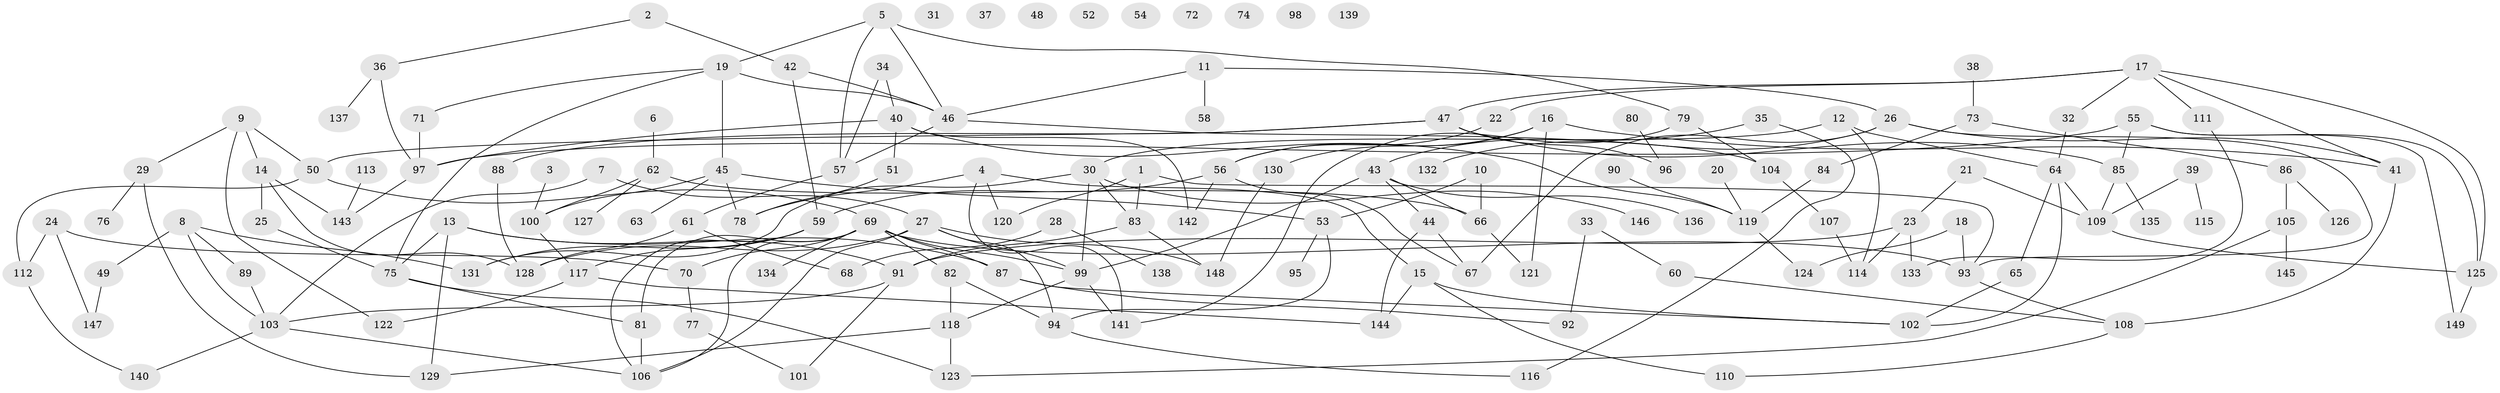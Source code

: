// coarse degree distribution, {3: 0.12162162162162163, 5: 0.10810810810810811, 8: 0.02702702702702703, 10: 0.013513513513513514, 6: 0.05405405405405406, 11: 0.04054054054054054, 4: 0.08108108108108109, 7: 0.02702702702702703, 1: 0.17567567567567569, 2: 0.21621621621621623, 0: 0.12162162162162163, 9: 0.013513513513513514}
// Generated by graph-tools (version 1.1) at 2025/16/03/04/25 18:16:40]
// undirected, 149 vertices, 209 edges
graph export_dot {
graph [start="1"]
  node [color=gray90,style=filled];
  1;
  2;
  3;
  4;
  5;
  6;
  7;
  8;
  9;
  10;
  11;
  12;
  13;
  14;
  15;
  16;
  17;
  18;
  19;
  20;
  21;
  22;
  23;
  24;
  25;
  26;
  27;
  28;
  29;
  30;
  31;
  32;
  33;
  34;
  35;
  36;
  37;
  38;
  39;
  40;
  41;
  42;
  43;
  44;
  45;
  46;
  47;
  48;
  49;
  50;
  51;
  52;
  53;
  54;
  55;
  56;
  57;
  58;
  59;
  60;
  61;
  62;
  63;
  64;
  65;
  66;
  67;
  68;
  69;
  70;
  71;
  72;
  73;
  74;
  75;
  76;
  77;
  78;
  79;
  80;
  81;
  82;
  83;
  84;
  85;
  86;
  87;
  88;
  89;
  90;
  91;
  92;
  93;
  94;
  95;
  96;
  97;
  98;
  99;
  100;
  101;
  102;
  103;
  104;
  105;
  106;
  107;
  108;
  109;
  110;
  111;
  112;
  113;
  114;
  115;
  116;
  117;
  118;
  119;
  120;
  121;
  122;
  123;
  124;
  125;
  126;
  127;
  128;
  129;
  130;
  131;
  132;
  133;
  134;
  135;
  136;
  137;
  138;
  139;
  140;
  141;
  142;
  143;
  144;
  145;
  146;
  147;
  148;
  149;
  1 -- 83;
  1 -- 93;
  1 -- 120;
  2 -- 36;
  2 -- 42;
  3 -- 100;
  4 -- 15;
  4 -- 78;
  4 -- 120;
  4 -- 141;
  5 -- 19;
  5 -- 46;
  5 -- 57;
  5 -- 79;
  6 -- 62;
  7 -- 27;
  7 -- 103;
  8 -- 49;
  8 -- 89;
  8 -- 103;
  8 -- 131;
  9 -- 14;
  9 -- 29;
  9 -- 50;
  9 -- 122;
  10 -- 53;
  10 -- 66;
  11 -- 26;
  11 -- 46;
  11 -- 58;
  12 -- 30;
  12 -- 64;
  12 -- 114;
  13 -- 75;
  13 -- 87;
  13 -- 91;
  13 -- 129;
  14 -- 25;
  14 -- 128;
  14 -- 143;
  15 -- 102;
  15 -- 110;
  15 -- 144;
  16 -- 41;
  16 -- 56;
  16 -- 121;
  16 -- 130;
  17 -- 22;
  17 -- 32;
  17 -- 41;
  17 -- 47;
  17 -- 111;
  17 -- 125;
  18 -- 93;
  18 -- 124;
  19 -- 45;
  19 -- 46;
  19 -- 71;
  19 -- 75;
  20 -- 119;
  21 -- 23;
  21 -- 109;
  22 -- 56;
  23 -- 91;
  23 -- 114;
  23 -- 133;
  24 -- 70;
  24 -- 112;
  24 -- 147;
  25 -- 75;
  26 -- 41;
  26 -- 67;
  26 -- 93;
  26 -- 132;
  27 -- 94;
  27 -- 99;
  27 -- 106;
  27 -- 128;
  27 -- 148;
  28 -- 68;
  28 -- 138;
  29 -- 76;
  29 -- 129;
  30 -- 83;
  30 -- 99;
  30 -- 131;
  30 -- 146;
  32 -- 64;
  33 -- 60;
  33 -- 92;
  34 -- 40;
  34 -- 57;
  35 -- 43;
  35 -- 116;
  36 -- 97;
  36 -- 137;
  38 -- 73;
  39 -- 109;
  39 -- 115;
  40 -- 51;
  40 -- 97;
  40 -- 119;
  40 -- 142;
  41 -- 108;
  42 -- 46;
  42 -- 59;
  43 -- 44;
  43 -- 66;
  43 -- 99;
  43 -- 136;
  44 -- 67;
  44 -- 144;
  45 -- 53;
  45 -- 63;
  45 -- 78;
  45 -- 100;
  46 -- 57;
  46 -- 104;
  47 -- 50;
  47 -- 85;
  47 -- 88;
  47 -- 96;
  49 -- 147;
  50 -- 69;
  50 -- 112;
  51 -- 78;
  53 -- 94;
  53 -- 95;
  55 -- 85;
  55 -- 97;
  55 -- 125;
  55 -- 149;
  56 -- 59;
  56 -- 67;
  56 -- 142;
  57 -- 61;
  59 -- 106;
  59 -- 117;
  59 -- 131;
  60 -- 108;
  61 -- 68;
  61 -- 128;
  62 -- 66;
  62 -- 100;
  62 -- 127;
  64 -- 65;
  64 -- 102;
  64 -- 109;
  65 -- 102;
  66 -- 121;
  69 -- 70;
  69 -- 81;
  69 -- 82;
  69 -- 87;
  69 -- 93;
  69 -- 99;
  69 -- 106;
  69 -- 134;
  70 -- 77;
  71 -- 97;
  73 -- 84;
  73 -- 86;
  75 -- 81;
  75 -- 123;
  77 -- 101;
  79 -- 104;
  79 -- 141;
  80 -- 96;
  81 -- 106;
  82 -- 94;
  82 -- 118;
  83 -- 91;
  83 -- 148;
  84 -- 119;
  85 -- 109;
  85 -- 135;
  86 -- 105;
  86 -- 126;
  87 -- 92;
  87 -- 102;
  88 -- 128;
  89 -- 103;
  90 -- 119;
  91 -- 101;
  91 -- 103;
  93 -- 108;
  94 -- 116;
  97 -- 143;
  99 -- 118;
  99 -- 141;
  100 -- 117;
  103 -- 106;
  103 -- 140;
  104 -- 107;
  105 -- 123;
  105 -- 145;
  107 -- 114;
  108 -- 110;
  109 -- 125;
  111 -- 133;
  112 -- 140;
  113 -- 143;
  117 -- 122;
  117 -- 144;
  118 -- 123;
  118 -- 129;
  119 -- 124;
  125 -- 149;
  130 -- 148;
}
